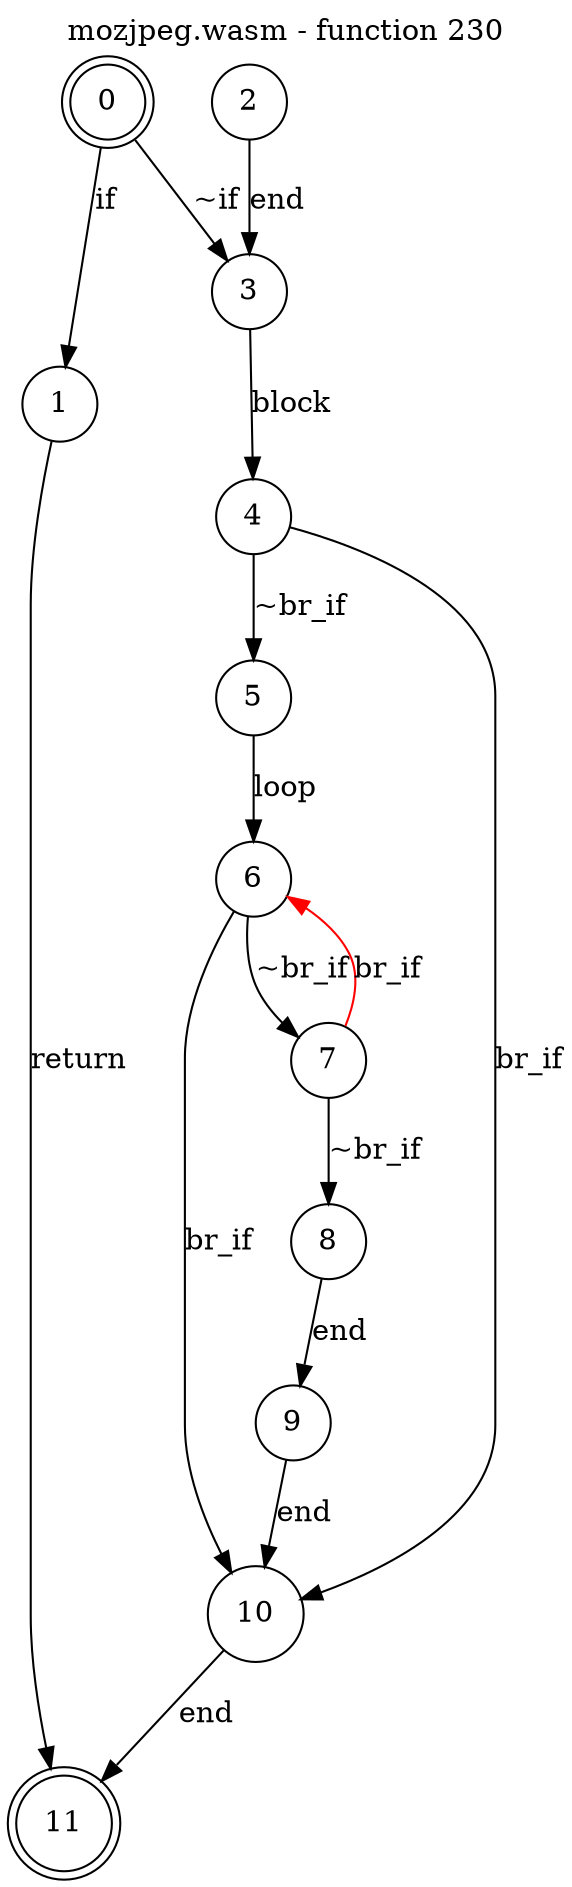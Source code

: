 digraph finite_state_machine {
    label = "mozjpeg.wasm - function 230"
    labelloc =  t
    labelfontsize = 16
    labelfontcolor = black
    labelfontname = "Helvetica"
    node [shape = doublecircle]; 0 11;
    node [shape = circle];
    0 -> 1[label = "if"];
    0 -> 3[label = "~if"];
    1 -> 11[label = "return"];
    2 -> 3[label = "end"];
    3 -> 4[label = "block"];
    4 -> 5[label = "~br_if"];
    4 -> 10[label = "br_if"];
    5 -> 6[label = "loop"];
    6 -> 7[label = "~br_if"];
    6 -> 10[label = "br_if"];
    7 -> 8[label = "~br_if"];
    7 -> 6[color="red" label = "br_if"];
    8 -> 9[label = "end"];
    9 -> 10[label = "end"];
    10 -> 11[label = "end"];
}
